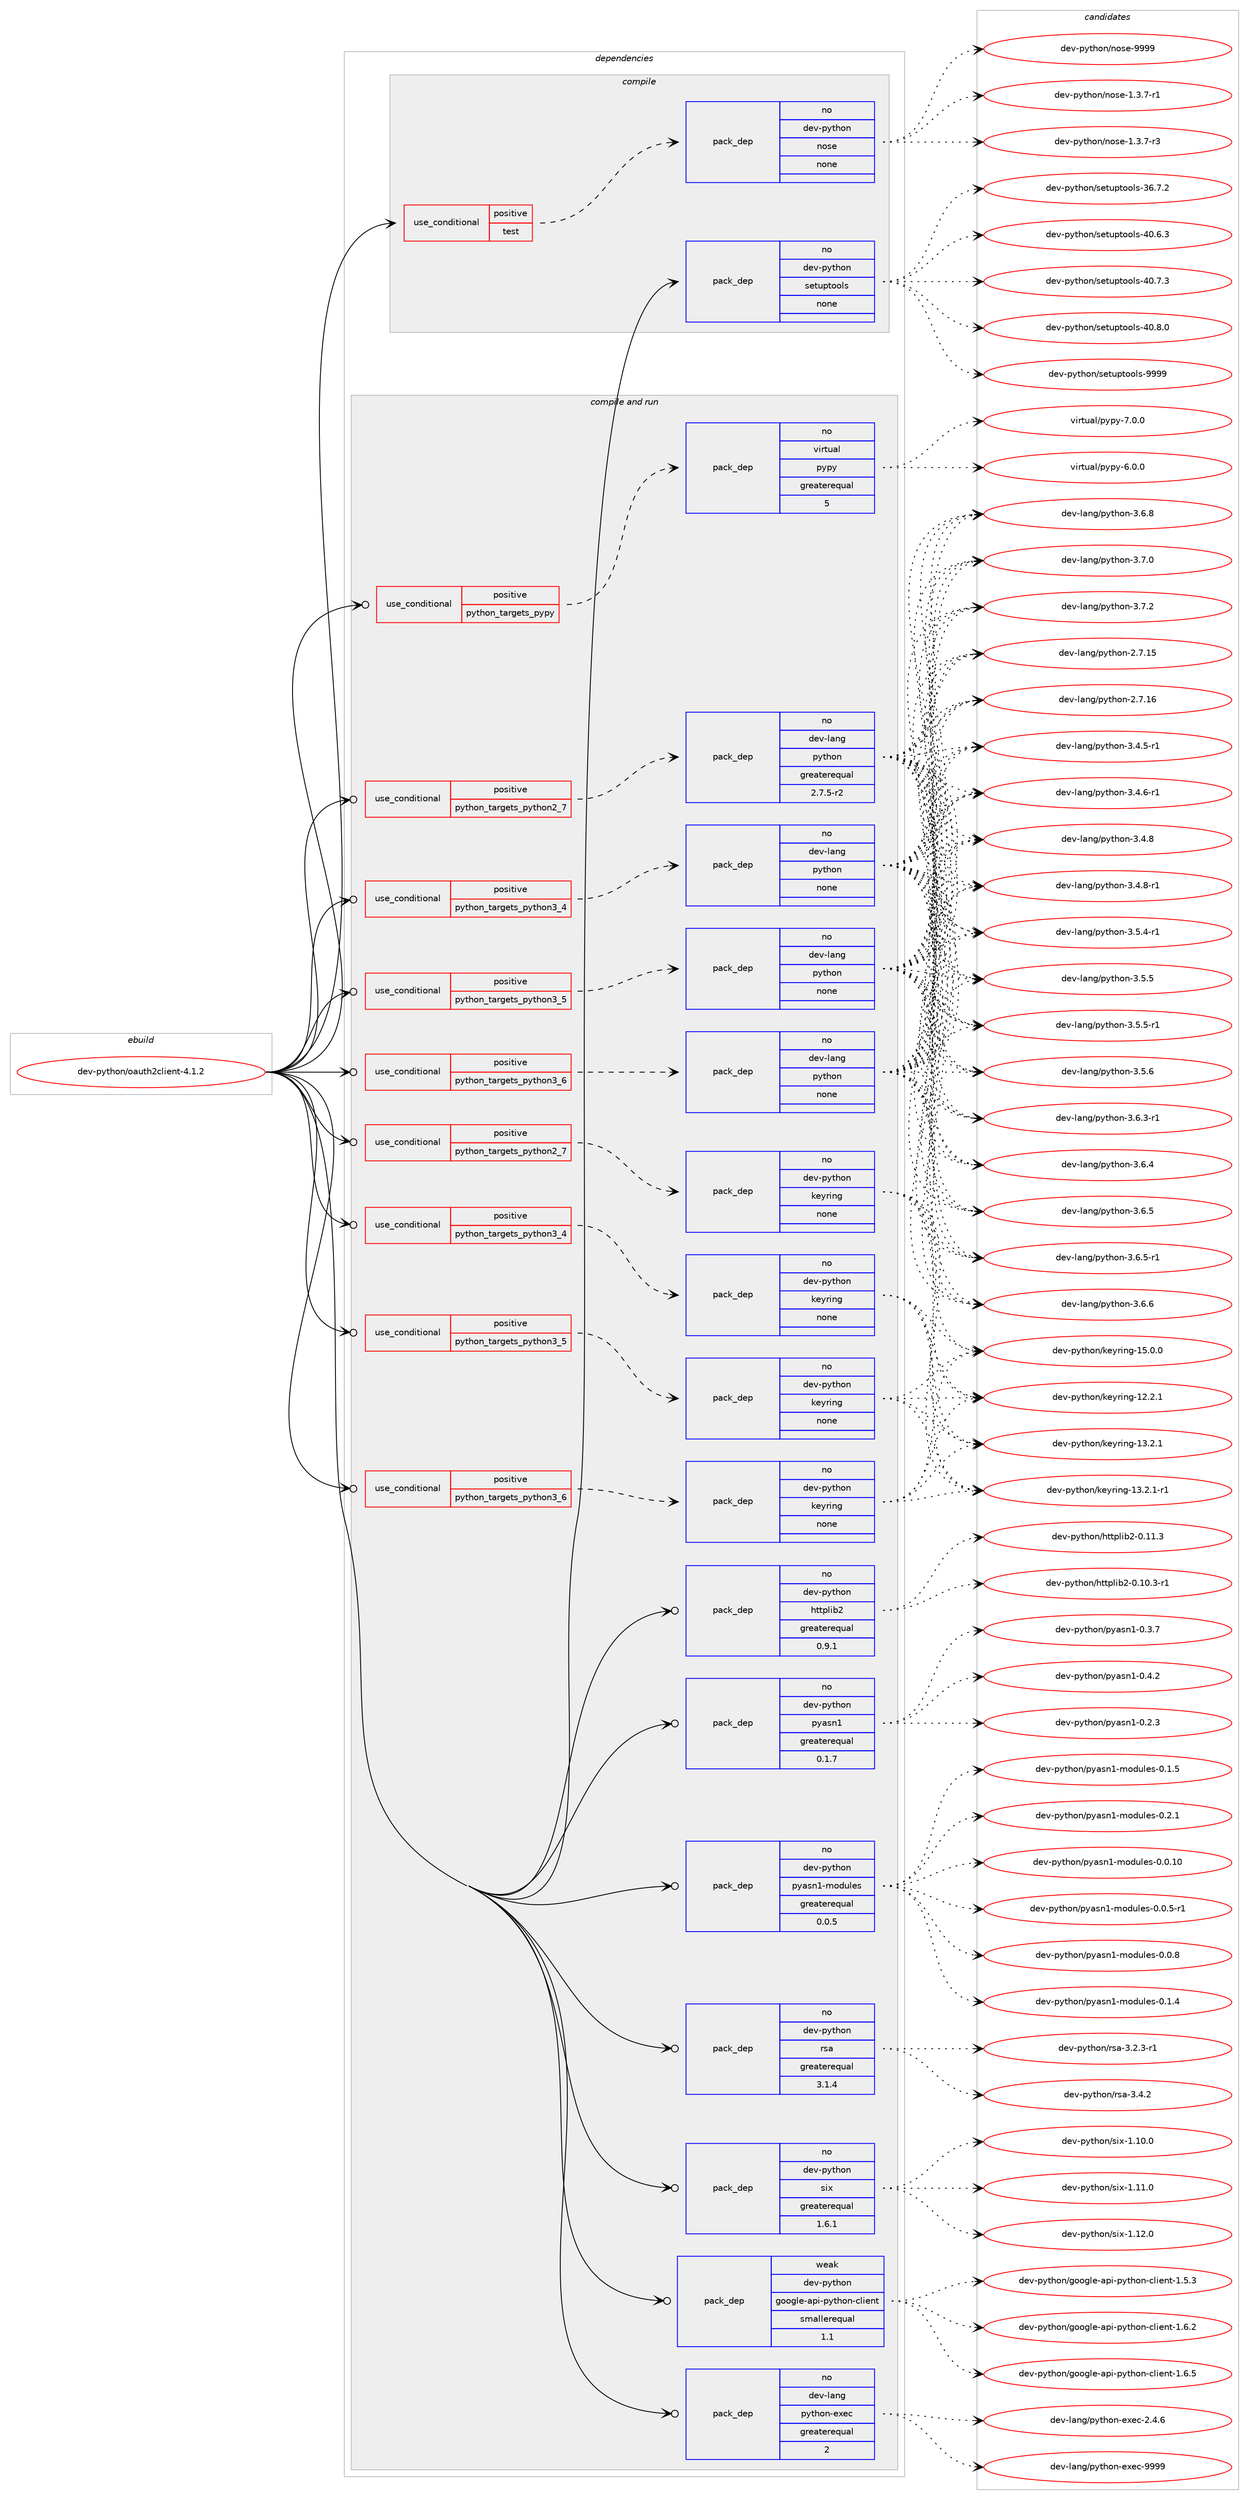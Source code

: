 digraph prolog {

# *************
# Graph options
# *************

newrank=true;
concentrate=true;
compound=true;
graph [rankdir=LR,fontname=Helvetica,fontsize=10,ranksep=1.5];#, ranksep=2.5, nodesep=0.2];
edge  [arrowhead=vee];
node  [fontname=Helvetica,fontsize=10];

# **********
# The ebuild
# **********

subgraph cluster_leftcol {
color=gray;
rank=same;
label=<<i>ebuild</i>>;
id [label="dev-python/oauth2client-4.1.2", color=red, width=4, href="../dev-python/oauth2client-4.1.2.svg"];
}

# ****************
# The dependencies
# ****************

subgraph cluster_midcol {
color=gray;
label=<<i>dependencies</i>>;
subgraph cluster_compile {
fillcolor="#eeeeee";
style=filled;
label=<<i>compile</i>>;
subgraph cond378450 {
dependency1421681 [label=<<TABLE BORDER="0" CELLBORDER="1" CELLSPACING="0" CELLPADDING="4"><TR><TD ROWSPAN="3" CELLPADDING="10">use_conditional</TD></TR><TR><TD>positive</TD></TR><TR><TD>test</TD></TR></TABLE>>, shape=none, color=red];
subgraph pack1019954 {
dependency1421682 [label=<<TABLE BORDER="0" CELLBORDER="1" CELLSPACING="0" CELLPADDING="4" WIDTH="220"><TR><TD ROWSPAN="6" CELLPADDING="30">pack_dep</TD></TR><TR><TD WIDTH="110">no</TD></TR><TR><TD>dev-python</TD></TR><TR><TD>nose</TD></TR><TR><TD>none</TD></TR><TR><TD></TD></TR></TABLE>>, shape=none, color=blue];
}
dependency1421681:e -> dependency1421682:w [weight=20,style="dashed",arrowhead="vee"];
}
id:e -> dependency1421681:w [weight=20,style="solid",arrowhead="vee"];
subgraph pack1019955 {
dependency1421683 [label=<<TABLE BORDER="0" CELLBORDER="1" CELLSPACING="0" CELLPADDING="4" WIDTH="220"><TR><TD ROWSPAN="6" CELLPADDING="30">pack_dep</TD></TR><TR><TD WIDTH="110">no</TD></TR><TR><TD>dev-python</TD></TR><TR><TD>setuptools</TD></TR><TR><TD>none</TD></TR><TR><TD></TD></TR></TABLE>>, shape=none, color=blue];
}
id:e -> dependency1421683:w [weight=20,style="solid",arrowhead="vee"];
}
subgraph cluster_compileandrun {
fillcolor="#eeeeee";
style=filled;
label=<<i>compile and run</i>>;
subgraph cond378451 {
dependency1421684 [label=<<TABLE BORDER="0" CELLBORDER="1" CELLSPACING="0" CELLPADDING="4"><TR><TD ROWSPAN="3" CELLPADDING="10">use_conditional</TD></TR><TR><TD>positive</TD></TR><TR><TD>python_targets_pypy</TD></TR></TABLE>>, shape=none, color=red];
subgraph pack1019956 {
dependency1421685 [label=<<TABLE BORDER="0" CELLBORDER="1" CELLSPACING="0" CELLPADDING="4" WIDTH="220"><TR><TD ROWSPAN="6" CELLPADDING="30">pack_dep</TD></TR><TR><TD WIDTH="110">no</TD></TR><TR><TD>virtual</TD></TR><TR><TD>pypy</TD></TR><TR><TD>greaterequal</TD></TR><TR><TD>5</TD></TR></TABLE>>, shape=none, color=blue];
}
dependency1421684:e -> dependency1421685:w [weight=20,style="dashed",arrowhead="vee"];
}
id:e -> dependency1421684:w [weight=20,style="solid",arrowhead="odotvee"];
subgraph cond378452 {
dependency1421686 [label=<<TABLE BORDER="0" CELLBORDER="1" CELLSPACING="0" CELLPADDING="4"><TR><TD ROWSPAN="3" CELLPADDING="10">use_conditional</TD></TR><TR><TD>positive</TD></TR><TR><TD>python_targets_python2_7</TD></TR></TABLE>>, shape=none, color=red];
subgraph pack1019957 {
dependency1421687 [label=<<TABLE BORDER="0" CELLBORDER="1" CELLSPACING="0" CELLPADDING="4" WIDTH="220"><TR><TD ROWSPAN="6" CELLPADDING="30">pack_dep</TD></TR><TR><TD WIDTH="110">no</TD></TR><TR><TD>dev-lang</TD></TR><TR><TD>python</TD></TR><TR><TD>greaterequal</TD></TR><TR><TD>2.7.5-r2</TD></TR></TABLE>>, shape=none, color=blue];
}
dependency1421686:e -> dependency1421687:w [weight=20,style="dashed",arrowhead="vee"];
}
id:e -> dependency1421686:w [weight=20,style="solid",arrowhead="odotvee"];
subgraph cond378453 {
dependency1421688 [label=<<TABLE BORDER="0" CELLBORDER="1" CELLSPACING="0" CELLPADDING="4"><TR><TD ROWSPAN="3" CELLPADDING="10">use_conditional</TD></TR><TR><TD>positive</TD></TR><TR><TD>python_targets_python2_7</TD></TR></TABLE>>, shape=none, color=red];
subgraph pack1019958 {
dependency1421689 [label=<<TABLE BORDER="0" CELLBORDER="1" CELLSPACING="0" CELLPADDING="4" WIDTH="220"><TR><TD ROWSPAN="6" CELLPADDING="30">pack_dep</TD></TR><TR><TD WIDTH="110">no</TD></TR><TR><TD>dev-python</TD></TR><TR><TD>keyring</TD></TR><TR><TD>none</TD></TR><TR><TD></TD></TR></TABLE>>, shape=none, color=blue];
}
dependency1421688:e -> dependency1421689:w [weight=20,style="dashed",arrowhead="vee"];
}
id:e -> dependency1421688:w [weight=20,style="solid",arrowhead="odotvee"];
subgraph cond378454 {
dependency1421690 [label=<<TABLE BORDER="0" CELLBORDER="1" CELLSPACING="0" CELLPADDING="4"><TR><TD ROWSPAN="3" CELLPADDING="10">use_conditional</TD></TR><TR><TD>positive</TD></TR><TR><TD>python_targets_python3_4</TD></TR></TABLE>>, shape=none, color=red];
subgraph pack1019959 {
dependency1421691 [label=<<TABLE BORDER="0" CELLBORDER="1" CELLSPACING="0" CELLPADDING="4" WIDTH="220"><TR><TD ROWSPAN="6" CELLPADDING="30">pack_dep</TD></TR><TR><TD WIDTH="110">no</TD></TR><TR><TD>dev-lang</TD></TR><TR><TD>python</TD></TR><TR><TD>none</TD></TR><TR><TD></TD></TR></TABLE>>, shape=none, color=blue];
}
dependency1421690:e -> dependency1421691:w [weight=20,style="dashed",arrowhead="vee"];
}
id:e -> dependency1421690:w [weight=20,style="solid",arrowhead="odotvee"];
subgraph cond378455 {
dependency1421692 [label=<<TABLE BORDER="0" CELLBORDER="1" CELLSPACING="0" CELLPADDING="4"><TR><TD ROWSPAN="3" CELLPADDING="10">use_conditional</TD></TR><TR><TD>positive</TD></TR><TR><TD>python_targets_python3_4</TD></TR></TABLE>>, shape=none, color=red];
subgraph pack1019960 {
dependency1421693 [label=<<TABLE BORDER="0" CELLBORDER="1" CELLSPACING="0" CELLPADDING="4" WIDTH="220"><TR><TD ROWSPAN="6" CELLPADDING="30">pack_dep</TD></TR><TR><TD WIDTH="110">no</TD></TR><TR><TD>dev-python</TD></TR><TR><TD>keyring</TD></TR><TR><TD>none</TD></TR><TR><TD></TD></TR></TABLE>>, shape=none, color=blue];
}
dependency1421692:e -> dependency1421693:w [weight=20,style="dashed",arrowhead="vee"];
}
id:e -> dependency1421692:w [weight=20,style="solid",arrowhead="odotvee"];
subgraph cond378456 {
dependency1421694 [label=<<TABLE BORDER="0" CELLBORDER="1" CELLSPACING="0" CELLPADDING="4"><TR><TD ROWSPAN="3" CELLPADDING="10">use_conditional</TD></TR><TR><TD>positive</TD></TR><TR><TD>python_targets_python3_5</TD></TR></TABLE>>, shape=none, color=red];
subgraph pack1019961 {
dependency1421695 [label=<<TABLE BORDER="0" CELLBORDER="1" CELLSPACING="0" CELLPADDING="4" WIDTH="220"><TR><TD ROWSPAN="6" CELLPADDING="30">pack_dep</TD></TR><TR><TD WIDTH="110">no</TD></TR><TR><TD>dev-lang</TD></TR><TR><TD>python</TD></TR><TR><TD>none</TD></TR><TR><TD></TD></TR></TABLE>>, shape=none, color=blue];
}
dependency1421694:e -> dependency1421695:w [weight=20,style="dashed",arrowhead="vee"];
}
id:e -> dependency1421694:w [weight=20,style="solid",arrowhead="odotvee"];
subgraph cond378457 {
dependency1421696 [label=<<TABLE BORDER="0" CELLBORDER="1" CELLSPACING="0" CELLPADDING="4"><TR><TD ROWSPAN="3" CELLPADDING="10">use_conditional</TD></TR><TR><TD>positive</TD></TR><TR><TD>python_targets_python3_5</TD></TR></TABLE>>, shape=none, color=red];
subgraph pack1019962 {
dependency1421697 [label=<<TABLE BORDER="0" CELLBORDER="1" CELLSPACING="0" CELLPADDING="4" WIDTH="220"><TR><TD ROWSPAN="6" CELLPADDING="30">pack_dep</TD></TR><TR><TD WIDTH="110">no</TD></TR><TR><TD>dev-python</TD></TR><TR><TD>keyring</TD></TR><TR><TD>none</TD></TR><TR><TD></TD></TR></TABLE>>, shape=none, color=blue];
}
dependency1421696:e -> dependency1421697:w [weight=20,style="dashed",arrowhead="vee"];
}
id:e -> dependency1421696:w [weight=20,style="solid",arrowhead="odotvee"];
subgraph cond378458 {
dependency1421698 [label=<<TABLE BORDER="0" CELLBORDER="1" CELLSPACING="0" CELLPADDING="4"><TR><TD ROWSPAN="3" CELLPADDING="10">use_conditional</TD></TR><TR><TD>positive</TD></TR><TR><TD>python_targets_python3_6</TD></TR></TABLE>>, shape=none, color=red];
subgraph pack1019963 {
dependency1421699 [label=<<TABLE BORDER="0" CELLBORDER="1" CELLSPACING="0" CELLPADDING="4" WIDTH="220"><TR><TD ROWSPAN="6" CELLPADDING="30">pack_dep</TD></TR><TR><TD WIDTH="110">no</TD></TR><TR><TD>dev-lang</TD></TR><TR><TD>python</TD></TR><TR><TD>none</TD></TR><TR><TD></TD></TR></TABLE>>, shape=none, color=blue];
}
dependency1421698:e -> dependency1421699:w [weight=20,style="dashed",arrowhead="vee"];
}
id:e -> dependency1421698:w [weight=20,style="solid",arrowhead="odotvee"];
subgraph cond378459 {
dependency1421700 [label=<<TABLE BORDER="0" CELLBORDER="1" CELLSPACING="0" CELLPADDING="4"><TR><TD ROWSPAN="3" CELLPADDING="10">use_conditional</TD></TR><TR><TD>positive</TD></TR><TR><TD>python_targets_python3_6</TD></TR></TABLE>>, shape=none, color=red];
subgraph pack1019964 {
dependency1421701 [label=<<TABLE BORDER="0" CELLBORDER="1" CELLSPACING="0" CELLPADDING="4" WIDTH="220"><TR><TD ROWSPAN="6" CELLPADDING="30">pack_dep</TD></TR><TR><TD WIDTH="110">no</TD></TR><TR><TD>dev-python</TD></TR><TR><TD>keyring</TD></TR><TR><TD>none</TD></TR><TR><TD></TD></TR></TABLE>>, shape=none, color=blue];
}
dependency1421700:e -> dependency1421701:w [weight=20,style="dashed",arrowhead="vee"];
}
id:e -> dependency1421700:w [weight=20,style="solid",arrowhead="odotvee"];
subgraph pack1019965 {
dependency1421702 [label=<<TABLE BORDER="0" CELLBORDER="1" CELLSPACING="0" CELLPADDING="4" WIDTH="220"><TR><TD ROWSPAN="6" CELLPADDING="30">pack_dep</TD></TR><TR><TD WIDTH="110">no</TD></TR><TR><TD>dev-lang</TD></TR><TR><TD>python-exec</TD></TR><TR><TD>greaterequal</TD></TR><TR><TD>2</TD></TR></TABLE>>, shape=none, color=blue];
}
id:e -> dependency1421702:w [weight=20,style="solid",arrowhead="odotvee"];
subgraph pack1019966 {
dependency1421703 [label=<<TABLE BORDER="0" CELLBORDER="1" CELLSPACING="0" CELLPADDING="4" WIDTH="220"><TR><TD ROWSPAN="6" CELLPADDING="30">pack_dep</TD></TR><TR><TD WIDTH="110">no</TD></TR><TR><TD>dev-python</TD></TR><TR><TD>httplib2</TD></TR><TR><TD>greaterequal</TD></TR><TR><TD>0.9.1</TD></TR></TABLE>>, shape=none, color=blue];
}
id:e -> dependency1421703:w [weight=20,style="solid",arrowhead="odotvee"];
subgraph pack1019967 {
dependency1421704 [label=<<TABLE BORDER="0" CELLBORDER="1" CELLSPACING="0" CELLPADDING="4" WIDTH="220"><TR><TD ROWSPAN="6" CELLPADDING="30">pack_dep</TD></TR><TR><TD WIDTH="110">no</TD></TR><TR><TD>dev-python</TD></TR><TR><TD>pyasn1</TD></TR><TR><TD>greaterequal</TD></TR><TR><TD>0.1.7</TD></TR></TABLE>>, shape=none, color=blue];
}
id:e -> dependency1421704:w [weight=20,style="solid",arrowhead="odotvee"];
subgraph pack1019968 {
dependency1421705 [label=<<TABLE BORDER="0" CELLBORDER="1" CELLSPACING="0" CELLPADDING="4" WIDTH="220"><TR><TD ROWSPAN="6" CELLPADDING="30">pack_dep</TD></TR><TR><TD WIDTH="110">no</TD></TR><TR><TD>dev-python</TD></TR><TR><TD>pyasn1-modules</TD></TR><TR><TD>greaterequal</TD></TR><TR><TD>0.0.5</TD></TR></TABLE>>, shape=none, color=blue];
}
id:e -> dependency1421705:w [weight=20,style="solid",arrowhead="odotvee"];
subgraph pack1019969 {
dependency1421706 [label=<<TABLE BORDER="0" CELLBORDER="1" CELLSPACING="0" CELLPADDING="4" WIDTH="220"><TR><TD ROWSPAN="6" CELLPADDING="30">pack_dep</TD></TR><TR><TD WIDTH="110">no</TD></TR><TR><TD>dev-python</TD></TR><TR><TD>rsa</TD></TR><TR><TD>greaterequal</TD></TR><TR><TD>3.1.4</TD></TR></TABLE>>, shape=none, color=blue];
}
id:e -> dependency1421706:w [weight=20,style="solid",arrowhead="odotvee"];
subgraph pack1019970 {
dependency1421707 [label=<<TABLE BORDER="0" CELLBORDER="1" CELLSPACING="0" CELLPADDING="4" WIDTH="220"><TR><TD ROWSPAN="6" CELLPADDING="30">pack_dep</TD></TR><TR><TD WIDTH="110">no</TD></TR><TR><TD>dev-python</TD></TR><TR><TD>six</TD></TR><TR><TD>greaterequal</TD></TR><TR><TD>1.6.1</TD></TR></TABLE>>, shape=none, color=blue];
}
id:e -> dependency1421707:w [weight=20,style="solid",arrowhead="odotvee"];
subgraph pack1019971 {
dependency1421708 [label=<<TABLE BORDER="0" CELLBORDER="1" CELLSPACING="0" CELLPADDING="4" WIDTH="220"><TR><TD ROWSPAN="6" CELLPADDING="30">pack_dep</TD></TR><TR><TD WIDTH="110">weak</TD></TR><TR><TD>dev-python</TD></TR><TR><TD>google-api-python-client</TD></TR><TR><TD>smallerequal</TD></TR><TR><TD>1.1</TD></TR></TABLE>>, shape=none, color=blue];
}
id:e -> dependency1421708:w [weight=20,style="solid",arrowhead="odotvee"];
}
subgraph cluster_run {
fillcolor="#eeeeee";
style=filled;
label=<<i>run</i>>;
}
}

# **************
# The candidates
# **************

subgraph cluster_choices {
rank=same;
color=gray;
label=<<i>candidates</i>>;

subgraph choice1019954 {
color=black;
nodesep=1;
choice10010111845112121116104111110471101111151014549465146554511449 [label="dev-python/nose-1.3.7-r1", color=red, width=4,href="../dev-python/nose-1.3.7-r1.svg"];
choice10010111845112121116104111110471101111151014549465146554511451 [label="dev-python/nose-1.3.7-r3", color=red, width=4,href="../dev-python/nose-1.3.7-r3.svg"];
choice10010111845112121116104111110471101111151014557575757 [label="dev-python/nose-9999", color=red, width=4,href="../dev-python/nose-9999.svg"];
dependency1421682:e -> choice10010111845112121116104111110471101111151014549465146554511449:w [style=dotted,weight="100"];
dependency1421682:e -> choice10010111845112121116104111110471101111151014549465146554511451:w [style=dotted,weight="100"];
dependency1421682:e -> choice10010111845112121116104111110471101111151014557575757:w [style=dotted,weight="100"];
}
subgraph choice1019955 {
color=black;
nodesep=1;
choice100101118451121211161041111104711510111611711211611111110811545515446554650 [label="dev-python/setuptools-36.7.2", color=red, width=4,href="../dev-python/setuptools-36.7.2.svg"];
choice100101118451121211161041111104711510111611711211611111110811545524846544651 [label="dev-python/setuptools-40.6.3", color=red, width=4,href="../dev-python/setuptools-40.6.3.svg"];
choice100101118451121211161041111104711510111611711211611111110811545524846554651 [label="dev-python/setuptools-40.7.3", color=red, width=4,href="../dev-python/setuptools-40.7.3.svg"];
choice100101118451121211161041111104711510111611711211611111110811545524846564648 [label="dev-python/setuptools-40.8.0", color=red, width=4,href="../dev-python/setuptools-40.8.0.svg"];
choice10010111845112121116104111110471151011161171121161111111081154557575757 [label="dev-python/setuptools-9999", color=red, width=4,href="../dev-python/setuptools-9999.svg"];
dependency1421683:e -> choice100101118451121211161041111104711510111611711211611111110811545515446554650:w [style=dotted,weight="100"];
dependency1421683:e -> choice100101118451121211161041111104711510111611711211611111110811545524846544651:w [style=dotted,weight="100"];
dependency1421683:e -> choice100101118451121211161041111104711510111611711211611111110811545524846554651:w [style=dotted,weight="100"];
dependency1421683:e -> choice100101118451121211161041111104711510111611711211611111110811545524846564648:w [style=dotted,weight="100"];
dependency1421683:e -> choice10010111845112121116104111110471151011161171121161111111081154557575757:w [style=dotted,weight="100"];
}
subgraph choice1019956 {
color=black;
nodesep=1;
choice1181051141161179710847112121112121455446484648 [label="virtual/pypy-6.0.0", color=red, width=4,href="../virtual/pypy-6.0.0.svg"];
choice1181051141161179710847112121112121455546484648 [label="virtual/pypy-7.0.0", color=red, width=4,href="../virtual/pypy-7.0.0.svg"];
dependency1421685:e -> choice1181051141161179710847112121112121455446484648:w [style=dotted,weight="100"];
dependency1421685:e -> choice1181051141161179710847112121112121455546484648:w [style=dotted,weight="100"];
}
subgraph choice1019957 {
color=black;
nodesep=1;
choice10010111845108971101034711212111610411111045504655464953 [label="dev-lang/python-2.7.15", color=red, width=4,href="../dev-lang/python-2.7.15.svg"];
choice10010111845108971101034711212111610411111045504655464954 [label="dev-lang/python-2.7.16", color=red, width=4,href="../dev-lang/python-2.7.16.svg"];
choice1001011184510897110103471121211161041111104551465246534511449 [label="dev-lang/python-3.4.5-r1", color=red, width=4,href="../dev-lang/python-3.4.5-r1.svg"];
choice1001011184510897110103471121211161041111104551465246544511449 [label="dev-lang/python-3.4.6-r1", color=red, width=4,href="../dev-lang/python-3.4.6-r1.svg"];
choice100101118451089711010347112121116104111110455146524656 [label="dev-lang/python-3.4.8", color=red, width=4,href="../dev-lang/python-3.4.8.svg"];
choice1001011184510897110103471121211161041111104551465246564511449 [label="dev-lang/python-3.4.8-r1", color=red, width=4,href="../dev-lang/python-3.4.8-r1.svg"];
choice1001011184510897110103471121211161041111104551465346524511449 [label="dev-lang/python-3.5.4-r1", color=red, width=4,href="../dev-lang/python-3.5.4-r1.svg"];
choice100101118451089711010347112121116104111110455146534653 [label="dev-lang/python-3.5.5", color=red, width=4,href="../dev-lang/python-3.5.5.svg"];
choice1001011184510897110103471121211161041111104551465346534511449 [label="dev-lang/python-3.5.5-r1", color=red, width=4,href="../dev-lang/python-3.5.5-r1.svg"];
choice100101118451089711010347112121116104111110455146534654 [label="dev-lang/python-3.5.6", color=red, width=4,href="../dev-lang/python-3.5.6.svg"];
choice1001011184510897110103471121211161041111104551465446514511449 [label="dev-lang/python-3.6.3-r1", color=red, width=4,href="../dev-lang/python-3.6.3-r1.svg"];
choice100101118451089711010347112121116104111110455146544652 [label="dev-lang/python-3.6.4", color=red, width=4,href="../dev-lang/python-3.6.4.svg"];
choice100101118451089711010347112121116104111110455146544653 [label="dev-lang/python-3.6.5", color=red, width=4,href="../dev-lang/python-3.6.5.svg"];
choice1001011184510897110103471121211161041111104551465446534511449 [label="dev-lang/python-3.6.5-r1", color=red, width=4,href="../dev-lang/python-3.6.5-r1.svg"];
choice100101118451089711010347112121116104111110455146544654 [label="dev-lang/python-3.6.6", color=red, width=4,href="../dev-lang/python-3.6.6.svg"];
choice100101118451089711010347112121116104111110455146544656 [label="dev-lang/python-3.6.8", color=red, width=4,href="../dev-lang/python-3.6.8.svg"];
choice100101118451089711010347112121116104111110455146554648 [label="dev-lang/python-3.7.0", color=red, width=4,href="../dev-lang/python-3.7.0.svg"];
choice100101118451089711010347112121116104111110455146554650 [label="dev-lang/python-3.7.2", color=red, width=4,href="../dev-lang/python-3.7.2.svg"];
dependency1421687:e -> choice10010111845108971101034711212111610411111045504655464953:w [style=dotted,weight="100"];
dependency1421687:e -> choice10010111845108971101034711212111610411111045504655464954:w [style=dotted,weight="100"];
dependency1421687:e -> choice1001011184510897110103471121211161041111104551465246534511449:w [style=dotted,weight="100"];
dependency1421687:e -> choice1001011184510897110103471121211161041111104551465246544511449:w [style=dotted,weight="100"];
dependency1421687:e -> choice100101118451089711010347112121116104111110455146524656:w [style=dotted,weight="100"];
dependency1421687:e -> choice1001011184510897110103471121211161041111104551465246564511449:w [style=dotted,weight="100"];
dependency1421687:e -> choice1001011184510897110103471121211161041111104551465346524511449:w [style=dotted,weight="100"];
dependency1421687:e -> choice100101118451089711010347112121116104111110455146534653:w [style=dotted,weight="100"];
dependency1421687:e -> choice1001011184510897110103471121211161041111104551465346534511449:w [style=dotted,weight="100"];
dependency1421687:e -> choice100101118451089711010347112121116104111110455146534654:w [style=dotted,weight="100"];
dependency1421687:e -> choice1001011184510897110103471121211161041111104551465446514511449:w [style=dotted,weight="100"];
dependency1421687:e -> choice100101118451089711010347112121116104111110455146544652:w [style=dotted,weight="100"];
dependency1421687:e -> choice100101118451089711010347112121116104111110455146544653:w [style=dotted,weight="100"];
dependency1421687:e -> choice1001011184510897110103471121211161041111104551465446534511449:w [style=dotted,weight="100"];
dependency1421687:e -> choice100101118451089711010347112121116104111110455146544654:w [style=dotted,weight="100"];
dependency1421687:e -> choice100101118451089711010347112121116104111110455146544656:w [style=dotted,weight="100"];
dependency1421687:e -> choice100101118451089711010347112121116104111110455146554648:w [style=dotted,weight="100"];
dependency1421687:e -> choice100101118451089711010347112121116104111110455146554650:w [style=dotted,weight="100"];
}
subgraph choice1019958 {
color=black;
nodesep=1;
choice100101118451121211161041111104710710112111410511010345495046504649 [label="dev-python/keyring-12.2.1", color=red, width=4,href="../dev-python/keyring-12.2.1.svg"];
choice100101118451121211161041111104710710112111410511010345495146504649 [label="dev-python/keyring-13.2.1", color=red, width=4,href="../dev-python/keyring-13.2.1.svg"];
choice1001011184511212111610411111047107101121114105110103454951465046494511449 [label="dev-python/keyring-13.2.1-r1", color=red, width=4,href="../dev-python/keyring-13.2.1-r1.svg"];
choice100101118451121211161041111104710710112111410511010345495346484648 [label="dev-python/keyring-15.0.0", color=red, width=4,href="../dev-python/keyring-15.0.0.svg"];
dependency1421689:e -> choice100101118451121211161041111104710710112111410511010345495046504649:w [style=dotted,weight="100"];
dependency1421689:e -> choice100101118451121211161041111104710710112111410511010345495146504649:w [style=dotted,weight="100"];
dependency1421689:e -> choice1001011184511212111610411111047107101121114105110103454951465046494511449:w [style=dotted,weight="100"];
dependency1421689:e -> choice100101118451121211161041111104710710112111410511010345495346484648:w [style=dotted,weight="100"];
}
subgraph choice1019959 {
color=black;
nodesep=1;
choice10010111845108971101034711212111610411111045504655464953 [label="dev-lang/python-2.7.15", color=red, width=4,href="../dev-lang/python-2.7.15.svg"];
choice10010111845108971101034711212111610411111045504655464954 [label="dev-lang/python-2.7.16", color=red, width=4,href="../dev-lang/python-2.7.16.svg"];
choice1001011184510897110103471121211161041111104551465246534511449 [label="dev-lang/python-3.4.5-r1", color=red, width=4,href="../dev-lang/python-3.4.5-r1.svg"];
choice1001011184510897110103471121211161041111104551465246544511449 [label="dev-lang/python-3.4.6-r1", color=red, width=4,href="../dev-lang/python-3.4.6-r1.svg"];
choice100101118451089711010347112121116104111110455146524656 [label="dev-lang/python-3.4.8", color=red, width=4,href="../dev-lang/python-3.4.8.svg"];
choice1001011184510897110103471121211161041111104551465246564511449 [label="dev-lang/python-3.4.8-r1", color=red, width=4,href="../dev-lang/python-3.4.8-r1.svg"];
choice1001011184510897110103471121211161041111104551465346524511449 [label="dev-lang/python-3.5.4-r1", color=red, width=4,href="../dev-lang/python-3.5.4-r1.svg"];
choice100101118451089711010347112121116104111110455146534653 [label="dev-lang/python-3.5.5", color=red, width=4,href="../dev-lang/python-3.5.5.svg"];
choice1001011184510897110103471121211161041111104551465346534511449 [label="dev-lang/python-3.5.5-r1", color=red, width=4,href="../dev-lang/python-3.5.5-r1.svg"];
choice100101118451089711010347112121116104111110455146534654 [label="dev-lang/python-3.5.6", color=red, width=4,href="../dev-lang/python-3.5.6.svg"];
choice1001011184510897110103471121211161041111104551465446514511449 [label="dev-lang/python-3.6.3-r1", color=red, width=4,href="../dev-lang/python-3.6.3-r1.svg"];
choice100101118451089711010347112121116104111110455146544652 [label="dev-lang/python-3.6.4", color=red, width=4,href="../dev-lang/python-3.6.4.svg"];
choice100101118451089711010347112121116104111110455146544653 [label="dev-lang/python-3.6.5", color=red, width=4,href="../dev-lang/python-3.6.5.svg"];
choice1001011184510897110103471121211161041111104551465446534511449 [label="dev-lang/python-3.6.5-r1", color=red, width=4,href="../dev-lang/python-3.6.5-r1.svg"];
choice100101118451089711010347112121116104111110455146544654 [label="dev-lang/python-3.6.6", color=red, width=4,href="../dev-lang/python-3.6.6.svg"];
choice100101118451089711010347112121116104111110455146544656 [label="dev-lang/python-3.6.8", color=red, width=4,href="../dev-lang/python-3.6.8.svg"];
choice100101118451089711010347112121116104111110455146554648 [label="dev-lang/python-3.7.0", color=red, width=4,href="../dev-lang/python-3.7.0.svg"];
choice100101118451089711010347112121116104111110455146554650 [label="dev-lang/python-3.7.2", color=red, width=4,href="../dev-lang/python-3.7.2.svg"];
dependency1421691:e -> choice10010111845108971101034711212111610411111045504655464953:w [style=dotted,weight="100"];
dependency1421691:e -> choice10010111845108971101034711212111610411111045504655464954:w [style=dotted,weight="100"];
dependency1421691:e -> choice1001011184510897110103471121211161041111104551465246534511449:w [style=dotted,weight="100"];
dependency1421691:e -> choice1001011184510897110103471121211161041111104551465246544511449:w [style=dotted,weight="100"];
dependency1421691:e -> choice100101118451089711010347112121116104111110455146524656:w [style=dotted,weight="100"];
dependency1421691:e -> choice1001011184510897110103471121211161041111104551465246564511449:w [style=dotted,weight="100"];
dependency1421691:e -> choice1001011184510897110103471121211161041111104551465346524511449:w [style=dotted,weight="100"];
dependency1421691:e -> choice100101118451089711010347112121116104111110455146534653:w [style=dotted,weight="100"];
dependency1421691:e -> choice1001011184510897110103471121211161041111104551465346534511449:w [style=dotted,weight="100"];
dependency1421691:e -> choice100101118451089711010347112121116104111110455146534654:w [style=dotted,weight="100"];
dependency1421691:e -> choice1001011184510897110103471121211161041111104551465446514511449:w [style=dotted,weight="100"];
dependency1421691:e -> choice100101118451089711010347112121116104111110455146544652:w [style=dotted,weight="100"];
dependency1421691:e -> choice100101118451089711010347112121116104111110455146544653:w [style=dotted,weight="100"];
dependency1421691:e -> choice1001011184510897110103471121211161041111104551465446534511449:w [style=dotted,weight="100"];
dependency1421691:e -> choice100101118451089711010347112121116104111110455146544654:w [style=dotted,weight="100"];
dependency1421691:e -> choice100101118451089711010347112121116104111110455146544656:w [style=dotted,weight="100"];
dependency1421691:e -> choice100101118451089711010347112121116104111110455146554648:w [style=dotted,weight="100"];
dependency1421691:e -> choice100101118451089711010347112121116104111110455146554650:w [style=dotted,weight="100"];
}
subgraph choice1019960 {
color=black;
nodesep=1;
choice100101118451121211161041111104710710112111410511010345495046504649 [label="dev-python/keyring-12.2.1", color=red, width=4,href="../dev-python/keyring-12.2.1.svg"];
choice100101118451121211161041111104710710112111410511010345495146504649 [label="dev-python/keyring-13.2.1", color=red, width=4,href="../dev-python/keyring-13.2.1.svg"];
choice1001011184511212111610411111047107101121114105110103454951465046494511449 [label="dev-python/keyring-13.2.1-r1", color=red, width=4,href="../dev-python/keyring-13.2.1-r1.svg"];
choice100101118451121211161041111104710710112111410511010345495346484648 [label="dev-python/keyring-15.0.0", color=red, width=4,href="../dev-python/keyring-15.0.0.svg"];
dependency1421693:e -> choice100101118451121211161041111104710710112111410511010345495046504649:w [style=dotted,weight="100"];
dependency1421693:e -> choice100101118451121211161041111104710710112111410511010345495146504649:w [style=dotted,weight="100"];
dependency1421693:e -> choice1001011184511212111610411111047107101121114105110103454951465046494511449:w [style=dotted,weight="100"];
dependency1421693:e -> choice100101118451121211161041111104710710112111410511010345495346484648:w [style=dotted,weight="100"];
}
subgraph choice1019961 {
color=black;
nodesep=1;
choice10010111845108971101034711212111610411111045504655464953 [label="dev-lang/python-2.7.15", color=red, width=4,href="../dev-lang/python-2.7.15.svg"];
choice10010111845108971101034711212111610411111045504655464954 [label="dev-lang/python-2.7.16", color=red, width=4,href="../dev-lang/python-2.7.16.svg"];
choice1001011184510897110103471121211161041111104551465246534511449 [label="dev-lang/python-3.4.5-r1", color=red, width=4,href="../dev-lang/python-3.4.5-r1.svg"];
choice1001011184510897110103471121211161041111104551465246544511449 [label="dev-lang/python-3.4.6-r1", color=red, width=4,href="../dev-lang/python-3.4.6-r1.svg"];
choice100101118451089711010347112121116104111110455146524656 [label="dev-lang/python-3.4.8", color=red, width=4,href="../dev-lang/python-3.4.8.svg"];
choice1001011184510897110103471121211161041111104551465246564511449 [label="dev-lang/python-3.4.8-r1", color=red, width=4,href="../dev-lang/python-3.4.8-r1.svg"];
choice1001011184510897110103471121211161041111104551465346524511449 [label="dev-lang/python-3.5.4-r1", color=red, width=4,href="../dev-lang/python-3.5.4-r1.svg"];
choice100101118451089711010347112121116104111110455146534653 [label="dev-lang/python-3.5.5", color=red, width=4,href="../dev-lang/python-3.5.5.svg"];
choice1001011184510897110103471121211161041111104551465346534511449 [label="dev-lang/python-3.5.5-r1", color=red, width=4,href="../dev-lang/python-3.5.5-r1.svg"];
choice100101118451089711010347112121116104111110455146534654 [label="dev-lang/python-3.5.6", color=red, width=4,href="../dev-lang/python-3.5.6.svg"];
choice1001011184510897110103471121211161041111104551465446514511449 [label="dev-lang/python-3.6.3-r1", color=red, width=4,href="../dev-lang/python-3.6.3-r1.svg"];
choice100101118451089711010347112121116104111110455146544652 [label="dev-lang/python-3.6.4", color=red, width=4,href="../dev-lang/python-3.6.4.svg"];
choice100101118451089711010347112121116104111110455146544653 [label="dev-lang/python-3.6.5", color=red, width=4,href="../dev-lang/python-3.6.5.svg"];
choice1001011184510897110103471121211161041111104551465446534511449 [label="dev-lang/python-3.6.5-r1", color=red, width=4,href="../dev-lang/python-3.6.5-r1.svg"];
choice100101118451089711010347112121116104111110455146544654 [label="dev-lang/python-3.6.6", color=red, width=4,href="../dev-lang/python-3.6.6.svg"];
choice100101118451089711010347112121116104111110455146544656 [label="dev-lang/python-3.6.8", color=red, width=4,href="../dev-lang/python-3.6.8.svg"];
choice100101118451089711010347112121116104111110455146554648 [label="dev-lang/python-3.7.0", color=red, width=4,href="../dev-lang/python-3.7.0.svg"];
choice100101118451089711010347112121116104111110455146554650 [label="dev-lang/python-3.7.2", color=red, width=4,href="../dev-lang/python-3.7.2.svg"];
dependency1421695:e -> choice10010111845108971101034711212111610411111045504655464953:w [style=dotted,weight="100"];
dependency1421695:e -> choice10010111845108971101034711212111610411111045504655464954:w [style=dotted,weight="100"];
dependency1421695:e -> choice1001011184510897110103471121211161041111104551465246534511449:w [style=dotted,weight="100"];
dependency1421695:e -> choice1001011184510897110103471121211161041111104551465246544511449:w [style=dotted,weight="100"];
dependency1421695:e -> choice100101118451089711010347112121116104111110455146524656:w [style=dotted,weight="100"];
dependency1421695:e -> choice1001011184510897110103471121211161041111104551465246564511449:w [style=dotted,weight="100"];
dependency1421695:e -> choice1001011184510897110103471121211161041111104551465346524511449:w [style=dotted,weight="100"];
dependency1421695:e -> choice100101118451089711010347112121116104111110455146534653:w [style=dotted,weight="100"];
dependency1421695:e -> choice1001011184510897110103471121211161041111104551465346534511449:w [style=dotted,weight="100"];
dependency1421695:e -> choice100101118451089711010347112121116104111110455146534654:w [style=dotted,weight="100"];
dependency1421695:e -> choice1001011184510897110103471121211161041111104551465446514511449:w [style=dotted,weight="100"];
dependency1421695:e -> choice100101118451089711010347112121116104111110455146544652:w [style=dotted,weight="100"];
dependency1421695:e -> choice100101118451089711010347112121116104111110455146544653:w [style=dotted,weight="100"];
dependency1421695:e -> choice1001011184510897110103471121211161041111104551465446534511449:w [style=dotted,weight="100"];
dependency1421695:e -> choice100101118451089711010347112121116104111110455146544654:w [style=dotted,weight="100"];
dependency1421695:e -> choice100101118451089711010347112121116104111110455146544656:w [style=dotted,weight="100"];
dependency1421695:e -> choice100101118451089711010347112121116104111110455146554648:w [style=dotted,weight="100"];
dependency1421695:e -> choice100101118451089711010347112121116104111110455146554650:w [style=dotted,weight="100"];
}
subgraph choice1019962 {
color=black;
nodesep=1;
choice100101118451121211161041111104710710112111410511010345495046504649 [label="dev-python/keyring-12.2.1", color=red, width=4,href="../dev-python/keyring-12.2.1.svg"];
choice100101118451121211161041111104710710112111410511010345495146504649 [label="dev-python/keyring-13.2.1", color=red, width=4,href="../dev-python/keyring-13.2.1.svg"];
choice1001011184511212111610411111047107101121114105110103454951465046494511449 [label="dev-python/keyring-13.2.1-r1", color=red, width=4,href="../dev-python/keyring-13.2.1-r1.svg"];
choice100101118451121211161041111104710710112111410511010345495346484648 [label="dev-python/keyring-15.0.0", color=red, width=4,href="../dev-python/keyring-15.0.0.svg"];
dependency1421697:e -> choice100101118451121211161041111104710710112111410511010345495046504649:w [style=dotted,weight="100"];
dependency1421697:e -> choice100101118451121211161041111104710710112111410511010345495146504649:w [style=dotted,weight="100"];
dependency1421697:e -> choice1001011184511212111610411111047107101121114105110103454951465046494511449:w [style=dotted,weight="100"];
dependency1421697:e -> choice100101118451121211161041111104710710112111410511010345495346484648:w [style=dotted,weight="100"];
}
subgraph choice1019963 {
color=black;
nodesep=1;
choice10010111845108971101034711212111610411111045504655464953 [label="dev-lang/python-2.7.15", color=red, width=4,href="../dev-lang/python-2.7.15.svg"];
choice10010111845108971101034711212111610411111045504655464954 [label="dev-lang/python-2.7.16", color=red, width=4,href="../dev-lang/python-2.7.16.svg"];
choice1001011184510897110103471121211161041111104551465246534511449 [label="dev-lang/python-3.4.5-r1", color=red, width=4,href="../dev-lang/python-3.4.5-r1.svg"];
choice1001011184510897110103471121211161041111104551465246544511449 [label="dev-lang/python-3.4.6-r1", color=red, width=4,href="../dev-lang/python-3.4.6-r1.svg"];
choice100101118451089711010347112121116104111110455146524656 [label="dev-lang/python-3.4.8", color=red, width=4,href="../dev-lang/python-3.4.8.svg"];
choice1001011184510897110103471121211161041111104551465246564511449 [label="dev-lang/python-3.4.8-r1", color=red, width=4,href="../dev-lang/python-3.4.8-r1.svg"];
choice1001011184510897110103471121211161041111104551465346524511449 [label="dev-lang/python-3.5.4-r1", color=red, width=4,href="../dev-lang/python-3.5.4-r1.svg"];
choice100101118451089711010347112121116104111110455146534653 [label="dev-lang/python-3.5.5", color=red, width=4,href="../dev-lang/python-3.5.5.svg"];
choice1001011184510897110103471121211161041111104551465346534511449 [label="dev-lang/python-3.5.5-r1", color=red, width=4,href="../dev-lang/python-3.5.5-r1.svg"];
choice100101118451089711010347112121116104111110455146534654 [label="dev-lang/python-3.5.6", color=red, width=4,href="../dev-lang/python-3.5.6.svg"];
choice1001011184510897110103471121211161041111104551465446514511449 [label="dev-lang/python-3.6.3-r1", color=red, width=4,href="../dev-lang/python-3.6.3-r1.svg"];
choice100101118451089711010347112121116104111110455146544652 [label="dev-lang/python-3.6.4", color=red, width=4,href="../dev-lang/python-3.6.4.svg"];
choice100101118451089711010347112121116104111110455146544653 [label="dev-lang/python-3.6.5", color=red, width=4,href="../dev-lang/python-3.6.5.svg"];
choice1001011184510897110103471121211161041111104551465446534511449 [label="dev-lang/python-3.6.5-r1", color=red, width=4,href="../dev-lang/python-3.6.5-r1.svg"];
choice100101118451089711010347112121116104111110455146544654 [label="dev-lang/python-3.6.6", color=red, width=4,href="../dev-lang/python-3.6.6.svg"];
choice100101118451089711010347112121116104111110455146544656 [label="dev-lang/python-3.6.8", color=red, width=4,href="../dev-lang/python-3.6.8.svg"];
choice100101118451089711010347112121116104111110455146554648 [label="dev-lang/python-3.7.0", color=red, width=4,href="../dev-lang/python-3.7.0.svg"];
choice100101118451089711010347112121116104111110455146554650 [label="dev-lang/python-3.7.2", color=red, width=4,href="../dev-lang/python-3.7.2.svg"];
dependency1421699:e -> choice10010111845108971101034711212111610411111045504655464953:w [style=dotted,weight="100"];
dependency1421699:e -> choice10010111845108971101034711212111610411111045504655464954:w [style=dotted,weight="100"];
dependency1421699:e -> choice1001011184510897110103471121211161041111104551465246534511449:w [style=dotted,weight="100"];
dependency1421699:e -> choice1001011184510897110103471121211161041111104551465246544511449:w [style=dotted,weight="100"];
dependency1421699:e -> choice100101118451089711010347112121116104111110455146524656:w [style=dotted,weight="100"];
dependency1421699:e -> choice1001011184510897110103471121211161041111104551465246564511449:w [style=dotted,weight="100"];
dependency1421699:e -> choice1001011184510897110103471121211161041111104551465346524511449:w [style=dotted,weight="100"];
dependency1421699:e -> choice100101118451089711010347112121116104111110455146534653:w [style=dotted,weight="100"];
dependency1421699:e -> choice1001011184510897110103471121211161041111104551465346534511449:w [style=dotted,weight="100"];
dependency1421699:e -> choice100101118451089711010347112121116104111110455146534654:w [style=dotted,weight="100"];
dependency1421699:e -> choice1001011184510897110103471121211161041111104551465446514511449:w [style=dotted,weight="100"];
dependency1421699:e -> choice100101118451089711010347112121116104111110455146544652:w [style=dotted,weight="100"];
dependency1421699:e -> choice100101118451089711010347112121116104111110455146544653:w [style=dotted,weight="100"];
dependency1421699:e -> choice1001011184510897110103471121211161041111104551465446534511449:w [style=dotted,weight="100"];
dependency1421699:e -> choice100101118451089711010347112121116104111110455146544654:w [style=dotted,weight="100"];
dependency1421699:e -> choice100101118451089711010347112121116104111110455146544656:w [style=dotted,weight="100"];
dependency1421699:e -> choice100101118451089711010347112121116104111110455146554648:w [style=dotted,weight="100"];
dependency1421699:e -> choice100101118451089711010347112121116104111110455146554650:w [style=dotted,weight="100"];
}
subgraph choice1019964 {
color=black;
nodesep=1;
choice100101118451121211161041111104710710112111410511010345495046504649 [label="dev-python/keyring-12.2.1", color=red, width=4,href="../dev-python/keyring-12.2.1.svg"];
choice100101118451121211161041111104710710112111410511010345495146504649 [label="dev-python/keyring-13.2.1", color=red, width=4,href="../dev-python/keyring-13.2.1.svg"];
choice1001011184511212111610411111047107101121114105110103454951465046494511449 [label="dev-python/keyring-13.2.1-r1", color=red, width=4,href="../dev-python/keyring-13.2.1-r1.svg"];
choice100101118451121211161041111104710710112111410511010345495346484648 [label="dev-python/keyring-15.0.0", color=red, width=4,href="../dev-python/keyring-15.0.0.svg"];
dependency1421701:e -> choice100101118451121211161041111104710710112111410511010345495046504649:w [style=dotted,weight="100"];
dependency1421701:e -> choice100101118451121211161041111104710710112111410511010345495146504649:w [style=dotted,weight="100"];
dependency1421701:e -> choice1001011184511212111610411111047107101121114105110103454951465046494511449:w [style=dotted,weight="100"];
dependency1421701:e -> choice100101118451121211161041111104710710112111410511010345495346484648:w [style=dotted,weight="100"];
}
subgraph choice1019965 {
color=black;
nodesep=1;
choice1001011184510897110103471121211161041111104510112010199455046524654 [label="dev-lang/python-exec-2.4.6", color=red, width=4,href="../dev-lang/python-exec-2.4.6.svg"];
choice10010111845108971101034711212111610411111045101120101994557575757 [label="dev-lang/python-exec-9999", color=red, width=4,href="../dev-lang/python-exec-9999.svg"];
dependency1421702:e -> choice1001011184510897110103471121211161041111104510112010199455046524654:w [style=dotted,weight="100"];
dependency1421702:e -> choice10010111845108971101034711212111610411111045101120101994557575757:w [style=dotted,weight="100"];
}
subgraph choice1019966 {
color=black;
nodesep=1;
choice10010111845112121116104111110471041161161121081059850454846494846514511449 [label="dev-python/httplib2-0.10.3-r1", color=red, width=4,href="../dev-python/httplib2-0.10.3-r1.svg"];
choice1001011184511212111610411111047104116116112108105985045484649494651 [label="dev-python/httplib2-0.11.3", color=red, width=4,href="../dev-python/httplib2-0.11.3.svg"];
dependency1421703:e -> choice10010111845112121116104111110471041161161121081059850454846494846514511449:w [style=dotted,weight="100"];
dependency1421703:e -> choice1001011184511212111610411111047104116116112108105985045484649494651:w [style=dotted,weight="100"];
}
subgraph choice1019967 {
color=black;
nodesep=1;
choice10010111845112121116104111110471121219711511049454846504651 [label="dev-python/pyasn1-0.2.3", color=red, width=4,href="../dev-python/pyasn1-0.2.3.svg"];
choice10010111845112121116104111110471121219711511049454846514655 [label="dev-python/pyasn1-0.3.7", color=red, width=4,href="../dev-python/pyasn1-0.3.7.svg"];
choice10010111845112121116104111110471121219711511049454846524650 [label="dev-python/pyasn1-0.4.2", color=red, width=4,href="../dev-python/pyasn1-0.4.2.svg"];
dependency1421704:e -> choice10010111845112121116104111110471121219711511049454846504651:w [style=dotted,weight="100"];
dependency1421704:e -> choice10010111845112121116104111110471121219711511049454846514655:w [style=dotted,weight="100"];
dependency1421704:e -> choice10010111845112121116104111110471121219711511049454846524650:w [style=dotted,weight="100"];
}
subgraph choice1019968 {
color=black;
nodesep=1;
choice100101118451121211161041111104711212197115110494510911110011710810111545484648464948 [label="dev-python/pyasn1-modules-0.0.10", color=red, width=4,href="../dev-python/pyasn1-modules-0.0.10.svg"];
choice10010111845112121116104111110471121219711511049451091111001171081011154548464846534511449 [label="dev-python/pyasn1-modules-0.0.5-r1", color=red, width=4,href="../dev-python/pyasn1-modules-0.0.5-r1.svg"];
choice1001011184511212111610411111047112121971151104945109111100117108101115454846484656 [label="dev-python/pyasn1-modules-0.0.8", color=red, width=4,href="../dev-python/pyasn1-modules-0.0.8.svg"];
choice1001011184511212111610411111047112121971151104945109111100117108101115454846494652 [label="dev-python/pyasn1-modules-0.1.4", color=red, width=4,href="../dev-python/pyasn1-modules-0.1.4.svg"];
choice1001011184511212111610411111047112121971151104945109111100117108101115454846494653 [label="dev-python/pyasn1-modules-0.1.5", color=red, width=4,href="../dev-python/pyasn1-modules-0.1.5.svg"];
choice1001011184511212111610411111047112121971151104945109111100117108101115454846504649 [label="dev-python/pyasn1-modules-0.2.1", color=red, width=4,href="../dev-python/pyasn1-modules-0.2.1.svg"];
dependency1421705:e -> choice100101118451121211161041111104711212197115110494510911110011710810111545484648464948:w [style=dotted,weight="100"];
dependency1421705:e -> choice10010111845112121116104111110471121219711511049451091111001171081011154548464846534511449:w [style=dotted,weight="100"];
dependency1421705:e -> choice1001011184511212111610411111047112121971151104945109111100117108101115454846484656:w [style=dotted,weight="100"];
dependency1421705:e -> choice1001011184511212111610411111047112121971151104945109111100117108101115454846494652:w [style=dotted,weight="100"];
dependency1421705:e -> choice1001011184511212111610411111047112121971151104945109111100117108101115454846494653:w [style=dotted,weight="100"];
dependency1421705:e -> choice1001011184511212111610411111047112121971151104945109111100117108101115454846504649:w [style=dotted,weight="100"];
}
subgraph choice1019969 {
color=black;
nodesep=1;
choice1001011184511212111610411111047114115974551465046514511449 [label="dev-python/rsa-3.2.3-r1", color=red, width=4,href="../dev-python/rsa-3.2.3-r1.svg"];
choice100101118451121211161041111104711411597455146524650 [label="dev-python/rsa-3.4.2", color=red, width=4,href="../dev-python/rsa-3.4.2.svg"];
dependency1421706:e -> choice1001011184511212111610411111047114115974551465046514511449:w [style=dotted,weight="100"];
dependency1421706:e -> choice100101118451121211161041111104711411597455146524650:w [style=dotted,weight="100"];
}
subgraph choice1019970 {
color=black;
nodesep=1;
choice100101118451121211161041111104711510512045494649484648 [label="dev-python/six-1.10.0", color=red, width=4,href="../dev-python/six-1.10.0.svg"];
choice100101118451121211161041111104711510512045494649494648 [label="dev-python/six-1.11.0", color=red, width=4,href="../dev-python/six-1.11.0.svg"];
choice100101118451121211161041111104711510512045494649504648 [label="dev-python/six-1.12.0", color=red, width=4,href="../dev-python/six-1.12.0.svg"];
dependency1421707:e -> choice100101118451121211161041111104711510512045494649484648:w [style=dotted,weight="100"];
dependency1421707:e -> choice100101118451121211161041111104711510512045494649494648:w [style=dotted,weight="100"];
dependency1421707:e -> choice100101118451121211161041111104711510512045494649504648:w [style=dotted,weight="100"];
}
subgraph choice1019971 {
color=black;
nodesep=1;
choice10010111845112121116104111110471031111111031081014597112105451121211161041111104599108105101110116454946534651 [label="dev-python/google-api-python-client-1.5.3", color=red, width=4,href="../dev-python/google-api-python-client-1.5.3.svg"];
choice10010111845112121116104111110471031111111031081014597112105451121211161041111104599108105101110116454946544650 [label="dev-python/google-api-python-client-1.6.2", color=red, width=4,href="../dev-python/google-api-python-client-1.6.2.svg"];
choice10010111845112121116104111110471031111111031081014597112105451121211161041111104599108105101110116454946544653 [label="dev-python/google-api-python-client-1.6.5", color=red, width=4,href="../dev-python/google-api-python-client-1.6.5.svg"];
dependency1421708:e -> choice10010111845112121116104111110471031111111031081014597112105451121211161041111104599108105101110116454946534651:w [style=dotted,weight="100"];
dependency1421708:e -> choice10010111845112121116104111110471031111111031081014597112105451121211161041111104599108105101110116454946544650:w [style=dotted,weight="100"];
dependency1421708:e -> choice10010111845112121116104111110471031111111031081014597112105451121211161041111104599108105101110116454946544653:w [style=dotted,weight="100"];
}
}

}
